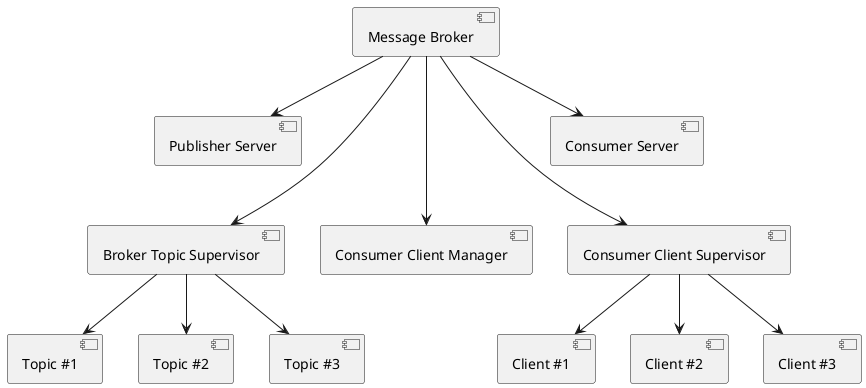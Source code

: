 @startuml

[Message Broker] as MB
[Publisher Server] as PS
[Broker Topic Supervisor] as BTS
[Consumer Client Manager] as CCM
[Consumer Client Supervisor] as CCS
[Consumer Server] as CS

MB --> PS
MB ---> BTS
MB ---> CCM
MB ---> CCS
MB --> CS

BTS --> [Topic #1]
BTS --> [Topic #2]
BTS --> [Topic #3]

CCS --> [Client #1]
CCS --> [Client #2]
CCS --> [Client #3]

@enduml
